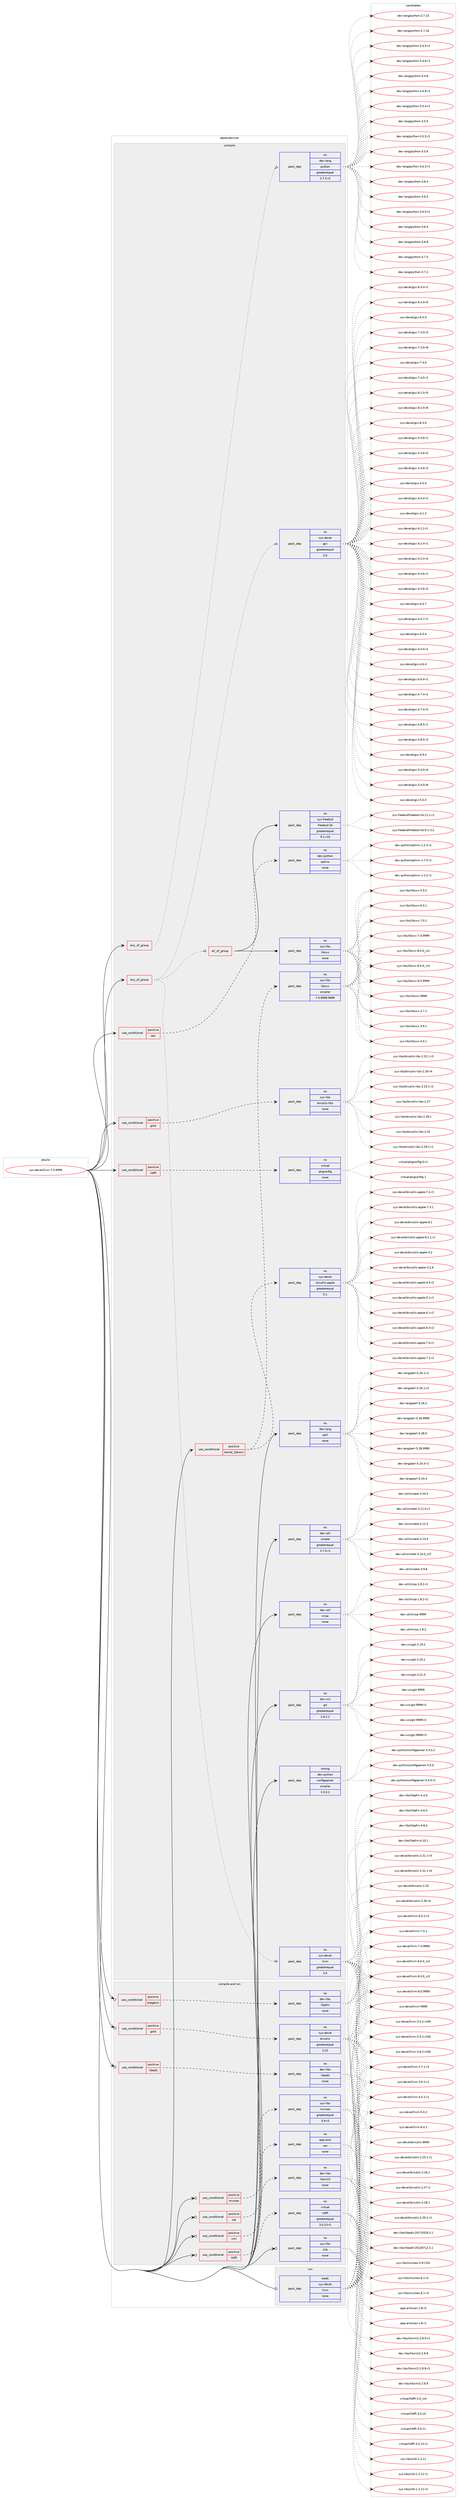 digraph prolog {

# *************
# Graph options
# *************

newrank=true;
concentrate=true;
compound=true;
graph [rankdir=LR,fontname=Helvetica,fontsize=10,ranksep=1.5];#, ranksep=2.5, nodesep=0.2];
edge  [arrowhead=vee];
node  [fontname=Helvetica,fontsize=10];

# **********
# The ebuild
# **********

subgraph cluster_leftcol {
color=gray;
rank=same;
label=<<i>ebuild</i>>;
id [label="sys-devel/llvm-7.0.9999", color=red, width=4, href="../sys-devel/llvm-7.0.9999.svg"];
}

# ****************
# The dependencies
# ****************

subgraph cluster_midcol {
color=gray;
label=<<i>dependencies</i>>;
subgraph cluster_compile {
fillcolor="#eeeeee";
style=filled;
label=<<i>compile</i>>;
subgraph any27462 {
dependency1729765 [label=<<TABLE BORDER="0" CELLBORDER="1" CELLSPACING="0" CELLPADDING="4"><TR><TD CELLPADDING="10">any_of_group</TD></TR></TABLE>>, shape=none, color=red];subgraph pack1241309 {
dependency1729766 [label=<<TABLE BORDER="0" CELLBORDER="1" CELLSPACING="0" CELLPADDING="4" WIDTH="220"><TR><TD ROWSPAN="6" CELLPADDING="30">pack_dep</TD></TR><TR><TD WIDTH="110">no</TD></TR><TR><TD>dev-lang</TD></TR><TR><TD>python</TD></TR><TR><TD>greaterequal</TD></TR><TR><TD>2.7.5-r2</TD></TR></TABLE>>, shape=none, color=blue];
}
dependency1729765:e -> dependency1729766:w [weight=20,style="dotted",arrowhead="oinv"];
}
id:e -> dependency1729765:w [weight=20,style="solid",arrowhead="vee"];
subgraph any27463 {
dependency1729767 [label=<<TABLE BORDER="0" CELLBORDER="1" CELLSPACING="0" CELLPADDING="4"><TR><TD CELLPADDING="10">any_of_group</TD></TR></TABLE>>, shape=none, color=red];subgraph pack1241310 {
dependency1729768 [label=<<TABLE BORDER="0" CELLBORDER="1" CELLSPACING="0" CELLPADDING="4" WIDTH="220"><TR><TD ROWSPAN="6" CELLPADDING="30">pack_dep</TD></TR><TR><TD WIDTH="110">no</TD></TR><TR><TD>sys-devel</TD></TR><TR><TD>gcc</TD></TR><TR><TD>greaterequal</TD></TR><TR><TD>3.0</TD></TR></TABLE>>, shape=none, color=blue];
}
dependency1729767:e -> dependency1729768:w [weight=20,style="dotted",arrowhead="oinv"];
subgraph pack1241311 {
dependency1729769 [label=<<TABLE BORDER="0" CELLBORDER="1" CELLSPACING="0" CELLPADDING="4" WIDTH="220"><TR><TD ROWSPAN="6" CELLPADDING="30">pack_dep</TD></TR><TR><TD WIDTH="110">no</TD></TR><TR><TD>sys-devel</TD></TR><TR><TD>llvm</TD></TR><TR><TD>greaterequal</TD></TR><TR><TD>3.5</TD></TR></TABLE>>, shape=none, color=blue];
}
dependency1729767:e -> dependency1729769:w [weight=20,style="dotted",arrowhead="oinv"];
subgraph all907 {
dependency1729770 [label=<<TABLE BORDER="0" CELLBORDER="1" CELLSPACING="0" CELLPADDING="4"><TR><TD CELLPADDING="10">all_of_group</TD></TR></TABLE>>, shape=none, color=red];subgraph pack1241312 {
dependency1729771 [label=<<TABLE BORDER="0" CELLBORDER="1" CELLSPACING="0" CELLPADDING="4" WIDTH="220"><TR><TD ROWSPAN="6" CELLPADDING="30">pack_dep</TD></TR><TR><TD WIDTH="110">no</TD></TR><TR><TD>sys-freebsd</TD></TR><TR><TD>freebsd-lib</TD></TR><TR><TD>greaterequal</TD></TR><TR><TD>9.1-r10</TD></TR></TABLE>>, shape=none, color=blue];
}
dependency1729770:e -> dependency1729771:w [weight=20,style="solid",arrowhead="inv"];
subgraph pack1241313 {
dependency1729772 [label=<<TABLE BORDER="0" CELLBORDER="1" CELLSPACING="0" CELLPADDING="4" WIDTH="220"><TR><TD ROWSPAN="6" CELLPADDING="30">pack_dep</TD></TR><TR><TD WIDTH="110">no</TD></TR><TR><TD>sys-libs</TD></TR><TR><TD>libcxx</TD></TR><TR><TD>none</TD></TR><TR><TD></TD></TR></TABLE>>, shape=none, color=blue];
}
dependency1729770:e -> dependency1729772:w [weight=20,style="solid",arrowhead="inv"];
}
dependency1729767:e -> dependency1729770:w [weight=20,style="dotted",arrowhead="oinv"];
}
id:e -> dependency1729767:w [weight=20,style="solid",arrowhead="vee"];
subgraph cond460090 {
dependency1729773 [label=<<TABLE BORDER="0" CELLBORDER="1" CELLSPACING="0" CELLPADDING="4"><TR><TD ROWSPAN="3" CELLPADDING="10">use_conditional</TD></TR><TR><TD>positive</TD></TR><TR><TD>doc</TD></TR></TABLE>>, shape=none, color=red];
subgraph pack1241314 {
dependency1729774 [label=<<TABLE BORDER="0" CELLBORDER="1" CELLSPACING="0" CELLPADDING="4" WIDTH="220"><TR><TD ROWSPAN="6" CELLPADDING="30">pack_dep</TD></TR><TR><TD WIDTH="110">no</TD></TR><TR><TD>dev-python</TD></TR><TR><TD>sphinx</TD></TR><TR><TD>none</TD></TR><TR><TD></TD></TR></TABLE>>, shape=none, color=blue];
}
dependency1729773:e -> dependency1729774:w [weight=20,style="dashed",arrowhead="vee"];
}
id:e -> dependency1729773:w [weight=20,style="solid",arrowhead="vee"];
subgraph cond460091 {
dependency1729775 [label=<<TABLE BORDER="0" CELLBORDER="1" CELLSPACING="0" CELLPADDING="4"><TR><TD ROWSPAN="3" CELLPADDING="10">use_conditional</TD></TR><TR><TD>positive</TD></TR><TR><TD>gold</TD></TR></TABLE>>, shape=none, color=red];
subgraph pack1241315 {
dependency1729776 [label=<<TABLE BORDER="0" CELLBORDER="1" CELLSPACING="0" CELLPADDING="4" WIDTH="220"><TR><TD ROWSPAN="6" CELLPADDING="30">pack_dep</TD></TR><TR><TD WIDTH="110">no</TD></TR><TR><TD>sys-libs</TD></TR><TR><TD>binutils-libs</TD></TR><TR><TD>none</TD></TR><TR><TD></TD></TR></TABLE>>, shape=none, color=blue];
}
dependency1729775:e -> dependency1729776:w [weight=20,style="dashed",arrowhead="vee"];
}
id:e -> dependency1729775:w [weight=20,style="solid",arrowhead="vee"];
subgraph cond460092 {
dependency1729777 [label=<<TABLE BORDER="0" CELLBORDER="1" CELLSPACING="0" CELLPADDING="4"><TR><TD ROWSPAN="3" CELLPADDING="10">use_conditional</TD></TR><TR><TD>positive</TD></TR><TR><TD>kernel_Darwin</TD></TR></TABLE>>, shape=none, color=red];
subgraph pack1241316 {
dependency1729778 [label=<<TABLE BORDER="0" CELLBORDER="1" CELLSPACING="0" CELLPADDING="4" WIDTH="220"><TR><TD ROWSPAN="6" CELLPADDING="30">pack_dep</TD></TR><TR><TD WIDTH="110">no</TD></TR><TR><TD>sys-libs</TD></TR><TR><TD>libcxx</TD></TR><TR><TD>smaller</TD></TR><TR><TD>7.0.9999.9999</TD></TR></TABLE>>, shape=none, color=blue];
}
dependency1729777:e -> dependency1729778:w [weight=20,style="dashed",arrowhead="vee"];
subgraph pack1241317 {
dependency1729779 [label=<<TABLE BORDER="0" CELLBORDER="1" CELLSPACING="0" CELLPADDING="4" WIDTH="220"><TR><TD ROWSPAN="6" CELLPADDING="30">pack_dep</TD></TR><TR><TD WIDTH="110">no</TD></TR><TR><TD>sys-devel</TD></TR><TR><TD>binutils-apple</TD></TR><TR><TD>greaterequal</TD></TR><TR><TD>5.1</TD></TR></TABLE>>, shape=none, color=blue];
}
dependency1729777:e -> dependency1729779:w [weight=20,style="dashed",arrowhead="vee"];
}
id:e -> dependency1729777:w [weight=20,style="solid",arrowhead="vee"];
subgraph cond460093 {
dependency1729780 [label=<<TABLE BORDER="0" CELLBORDER="1" CELLSPACING="0" CELLPADDING="4"><TR><TD ROWSPAN="3" CELLPADDING="10">use_conditional</TD></TR><TR><TD>positive</TD></TR><TR><TD>libffi</TD></TR></TABLE>>, shape=none, color=red];
subgraph pack1241318 {
dependency1729781 [label=<<TABLE BORDER="0" CELLBORDER="1" CELLSPACING="0" CELLPADDING="4" WIDTH="220"><TR><TD ROWSPAN="6" CELLPADDING="30">pack_dep</TD></TR><TR><TD WIDTH="110">no</TD></TR><TR><TD>virtual</TD></TR><TR><TD>pkgconfig</TD></TR><TR><TD>none</TD></TR><TR><TD></TD></TR></TABLE>>, shape=none, color=blue];
}
dependency1729780:e -> dependency1729781:w [weight=20,style="dashed",arrowhead="vee"];
}
id:e -> dependency1729780:w [weight=20,style="solid",arrowhead="vee"];
subgraph pack1241319 {
dependency1729782 [label=<<TABLE BORDER="0" CELLBORDER="1" CELLSPACING="0" CELLPADDING="4" WIDTH="220"><TR><TD ROWSPAN="6" CELLPADDING="30">pack_dep</TD></TR><TR><TD WIDTH="110">no</TD></TR><TR><TD>dev-lang</TD></TR><TR><TD>perl</TD></TR><TR><TD>none</TD></TR><TR><TD></TD></TR></TABLE>>, shape=none, color=blue];
}
id:e -> dependency1729782:w [weight=20,style="solid",arrowhead="vee"];
subgraph pack1241320 {
dependency1729783 [label=<<TABLE BORDER="0" CELLBORDER="1" CELLSPACING="0" CELLPADDING="4" WIDTH="220"><TR><TD ROWSPAN="6" CELLPADDING="30">pack_dep</TD></TR><TR><TD WIDTH="110">no</TD></TR><TR><TD>dev-util</TD></TR><TR><TD>cmake</TD></TR><TR><TD>greaterequal</TD></TR><TR><TD>3.7.0-r1</TD></TR></TABLE>>, shape=none, color=blue];
}
id:e -> dependency1729783:w [weight=20,style="solid",arrowhead="vee"];
subgraph pack1241321 {
dependency1729784 [label=<<TABLE BORDER="0" CELLBORDER="1" CELLSPACING="0" CELLPADDING="4" WIDTH="220"><TR><TD ROWSPAN="6" CELLPADDING="30">pack_dep</TD></TR><TR><TD WIDTH="110">no</TD></TR><TR><TD>dev-util</TD></TR><TR><TD>ninja</TD></TR><TR><TD>none</TD></TR><TR><TD></TD></TR></TABLE>>, shape=none, color=blue];
}
id:e -> dependency1729784:w [weight=20,style="solid",arrowhead="vee"];
subgraph pack1241322 {
dependency1729785 [label=<<TABLE BORDER="0" CELLBORDER="1" CELLSPACING="0" CELLPADDING="4" WIDTH="220"><TR><TD ROWSPAN="6" CELLPADDING="30">pack_dep</TD></TR><TR><TD WIDTH="110">no</TD></TR><TR><TD>dev-vcs</TD></TR><TR><TD>git</TD></TR><TR><TD>greaterequal</TD></TR><TR><TD>1.8.2.1</TD></TR></TABLE>>, shape=none, color=blue];
}
id:e -> dependency1729785:w [weight=20,style="solid",arrowhead="vee"];
subgraph pack1241323 {
dependency1729786 [label=<<TABLE BORDER="0" CELLBORDER="1" CELLSPACING="0" CELLPADDING="4" WIDTH="220"><TR><TD ROWSPAN="6" CELLPADDING="30">pack_dep</TD></TR><TR><TD WIDTH="110">strong</TD></TR><TR><TD>dev-python</TD></TR><TR><TD>configparser</TD></TR><TR><TD>smaller</TD></TR><TR><TD>3.3.0.2</TD></TR></TABLE>>, shape=none, color=blue];
}
id:e -> dependency1729786:w [weight=20,style="solid",arrowhead="vee"];
}
subgraph cluster_compileandrun {
fillcolor="#eeeeee";
style=filled;
label=<<i>compile and run</i>>;
subgraph cond460094 {
dependency1729787 [label=<<TABLE BORDER="0" CELLBORDER="1" CELLSPACING="0" CELLPADDING="4"><TR><TD ROWSPAN="3" CELLPADDING="10">use_conditional</TD></TR><TR><TD>positive</TD></TR><TR><TD>exegesis</TD></TR></TABLE>>, shape=none, color=red];
subgraph pack1241324 {
dependency1729788 [label=<<TABLE BORDER="0" CELLBORDER="1" CELLSPACING="0" CELLPADDING="4" WIDTH="220"><TR><TD ROWSPAN="6" CELLPADDING="30">pack_dep</TD></TR><TR><TD WIDTH="110">no</TD></TR><TR><TD>dev-libs</TD></TR><TR><TD>libpfm</TD></TR><TR><TD>none</TD></TR><TR><TD></TD></TR></TABLE>>, shape=none, color=blue];
}
dependency1729787:e -> dependency1729788:w [weight=20,style="dashed",arrowhead="vee"];
}
id:e -> dependency1729787:w [weight=20,style="solid",arrowhead="odotvee"];
subgraph cond460095 {
dependency1729789 [label=<<TABLE BORDER="0" CELLBORDER="1" CELLSPACING="0" CELLPADDING="4"><TR><TD ROWSPAN="3" CELLPADDING="10">use_conditional</TD></TR><TR><TD>positive</TD></TR><TR><TD>gold</TD></TR></TABLE>>, shape=none, color=red];
subgraph pack1241325 {
dependency1729790 [label=<<TABLE BORDER="0" CELLBORDER="1" CELLSPACING="0" CELLPADDING="4" WIDTH="220"><TR><TD ROWSPAN="6" CELLPADDING="30">pack_dep</TD></TR><TR><TD WIDTH="110">no</TD></TR><TR><TD>sys-devel</TD></TR><TR><TD>binutils</TD></TR><TR><TD>greaterequal</TD></TR><TR><TD>2.22</TD></TR></TABLE>>, shape=none, color=blue];
}
dependency1729789:e -> dependency1729790:w [weight=20,style="dashed",arrowhead="vee"];
}
id:e -> dependency1729789:w [weight=20,style="solid",arrowhead="odotvee"];
subgraph cond460096 {
dependency1729791 [label=<<TABLE BORDER="0" CELLBORDER="1" CELLSPACING="0" CELLPADDING="4"><TR><TD ROWSPAN="3" CELLPADDING="10">use_conditional</TD></TR><TR><TD>positive</TD></TR><TR><TD>libedit</TD></TR></TABLE>>, shape=none, color=red];
subgraph pack1241326 {
dependency1729792 [label=<<TABLE BORDER="0" CELLBORDER="1" CELLSPACING="0" CELLPADDING="4" WIDTH="220"><TR><TD ROWSPAN="6" CELLPADDING="30">pack_dep</TD></TR><TR><TD WIDTH="110">no</TD></TR><TR><TD>dev-libs</TD></TR><TR><TD>libedit</TD></TR><TR><TD>none</TD></TR><TR><TD></TD></TR></TABLE>>, shape=none, color=blue];
}
dependency1729791:e -> dependency1729792:w [weight=20,style="dashed",arrowhead="vee"];
}
id:e -> dependency1729791:w [weight=20,style="solid",arrowhead="odotvee"];
subgraph cond460097 {
dependency1729793 [label=<<TABLE BORDER="0" CELLBORDER="1" CELLSPACING="0" CELLPADDING="4"><TR><TD ROWSPAN="3" CELLPADDING="10">use_conditional</TD></TR><TR><TD>positive</TD></TR><TR><TD>libffi</TD></TR></TABLE>>, shape=none, color=red];
subgraph pack1241327 {
dependency1729794 [label=<<TABLE BORDER="0" CELLBORDER="1" CELLSPACING="0" CELLPADDING="4" WIDTH="220"><TR><TD ROWSPAN="6" CELLPADDING="30">pack_dep</TD></TR><TR><TD WIDTH="110">no</TD></TR><TR><TD>virtual</TD></TR><TR><TD>libffi</TD></TR><TR><TD>greaterequal</TD></TR><TR><TD>3.0.13-r1</TD></TR></TABLE>>, shape=none, color=blue];
}
dependency1729793:e -> dependency1729794:w [weight=20,style="dashed",arrowhead="vee"];
}
id:e -> dependency1729793:w [weight=20,style="solid",arrowhead="odotvee"];
subgraph cond460098 {
dependency1729795 [label=<<TABLE BORDER="0" CELLBORDER="1" CELLSPACING="0" CELLPADDING="4"><TR><TD ROWSPAN="3" CELLPADDING="10">use_conditional</TD></TR><TR><TD>positive</TD></TR><TR><TD>ncurses</TD></TR></TABLE>>, shape=none, color=red];
subgraph pack1241328 {
dependency1729796 [label=<<TABLE BORDER="0" CELLBORDER="1" CELLSPACING="0" CELLPADDING="4" WIDTH="220"><TR><TD ROWSPAN="6" CELLPADDING="30">pack_dep</TD></TR><TR><TD WIDTH="110">no</TD></TR><TR><TD>sys-libs</TD></TR><TR><TD>ncurses</TD></TR><TR><TD>greaterequal</TD></TR><TR><TD>5.9-r3</TD></TR></TABLE>>, shape=none, color=blue];
}
dependency1729795:e -> dependency1729796:w [weight=20,style="dashed",arrowhead="vee"];
}
id:e -> dependency1729795:w [weight=20,style="solid",arrowhead="odotvee"];
subgraph cond460099 {
dependency1729797 [label=<<TABLE BORDER="0" CELLBORDER="1" CELLSPACING="0" CELLPADDING="4"><TR><TD ROWSPAN="3" CELLPADDING="10">use_conditional</TD></TR><TR><TD>positive</TD></TR><TR><TD>xar</TD></TR></TABLE>>, shape=none, color=red];
subgraph pack1241329 {
dependency1729798 [label=<<TABLE BORDER="0" CELLBORDER="1" CELLSPACING="0" CELLPADDING="4" WIDTH="220"><TR><TD ROWSPAN="6" CELLPADDING="30">pack_dep</TD></TR><TR><TD WIDTH="110">no</TD></TR><TR><TD>app-arch</TD></TR><TR><TD>xar</TD></TR><TR><TD>none</TD></TR><TR><TD></TD></TR></TABLE>>, shape=none, color=blue];
}
dependency1729797:e -> dependency1729798:w [weight=20,style="dashed",arrowhead="vee"];
}
id:e -> dependency1729797:w [weight=20,style="solid",arrowhead="odotvee"];
subgraph cond460100 {
dependency1729799 [label=<<TABLE BORDER="0" CELLBORDER="1" CELLSPACING="0" CELLPADDING="4"><TR><TD ROWSPAN="3" CELLPADDING="10">use_conditional</TD></TR><TR><TD>positive</TD></TR><TR><TD>xml</TD></TR></TABLE>>, shape=none, color=red];
subgraph pack1241330 {
dependency1729800 [label=<<TABLE BORDER="0" CELLBORDER="1" CELLSPACING="0" CELLPADDING="4" WIDTH="220"><TR><TD ROWSPAN="6" CELLPADDING="30">pack_dep</TD></TR><TR><TD WIDTH="110">no</TD></TR><TR><TD>dev-libs</TD></TR><TR><TD>libxml2</TD></TR><TR><TD>none</TD></TR><TR><TD></TD></TR></TABLE>>, shape=none, color=blue];
}
dependency1729799:e -> dependency1729800:w [weight=20,style="dashed",arrowhead="vee"];
}
id:e -> dependency1729799:w [weight=20,style="solid",arrowhead="odotvee"];
subgraph pack1241331 {
dependency1729801 [label=<<TABLE BORDER="0" CELLBORDER="1" CELLSPACING="0" CELLPADDING="4" WIDTH="220"><TR><TD ROWSPAN="6" CELLPADDING="30">pack_dep</TD></TR><TR><TD WIDTH="110">no</TD></TR><TR><TD>sys-libs</TD></TR><TR><TD>zlib</TD></TR><TR><TD>none</TD></TR><TR><TD></TD></TR></TABLE>>, shape=none, color=blue];
}
id:e -> dependency1729801:w [weight=20,style="solid",arrowhead="odotvee"];
}
subgraph cluster_run {
fillcolor="#eeeeee";
style=filled;
label=<<i>run</i>>;
subgraph pack1241332 {
dependency1729802 [label=<<TABLE BORDER="0" CELLBORDER="1" CELLSPACING="0" CELLPADDING="4" WIDTH="220"><TR><TD ROWSPAN="6" CELLPADDING="30">pack_dep</TD></TR><TR><TD WIDTH="110">weak</TD></TR><TR><TD>sys-devel</TD></TR><TR><TD>llvm</TD></TR><TR><TD>none</TD></TR><TR><TD></TD></TR></TABLE>>, shape=none, color=blue];
}
id:e -> dependency1729802:w [weight=20,style="solid",arrowhead="odot"];
}
}

# **************
# The candidates
# **************

subgraph cluster_choices {
rank=same;
color=gray;
label=<<i>candidates</i>>;

subgraph choice1241309 {
color=black;
nodesep=1;
choice10010111845108971101034711212111610411111045504655464953 [label="dev-lang/python-2.7.15", color=red, width=4,href="../dev-lang/python-2.7.15.svg"];
choice10010111845108971101034711212111610411111045504655464954 [label="dev-lang/python-2.7.16", color=red, width=4,href="../dev-lang/python-2.7.16.svg"];
choice1001011184510897110103471121211161041111104551465246534511449 [label="dev-lang/python-3.4.5-r1", color=red, width=4,href="../dev-lang/python-3.4.5-r1.svg"];
choice1001011184510897110103471121211161041111104551465246544511449 [label="dev-lang/python-3.4.6-r1", color=red, width=4,href="../dev-lang/python-3.4.6-r1.svg"];
choice100101118451089711010347112121116104111110455146524656 [label="dev-lang/python-3.4.8", color=red, width=4,href="../dev-lang/python-3.4.8.svg"];
choice1001011184510897110103471121211161041111104551465246564511449 [label="dev-lang/python-3.4.8-r1", color=red, width=4,href="../dev-lang/python-3.4.8-r1.svg"];
choice1001011184510897110103471121211161041111104551465346524511449 [label="dev-lang/python-3.5.4-r1", color=red, width=4,href="../dev-lang/python-3.5.4-r1.svg"];
choice100101118451089711010347112121116104111110455146534653 [label="dev-lang/python-3.5.5", color=red, width=4,href="../dev-lang/python-3.5.5.svg"];
choice1001011184510897110103471121211161041111104551465346534511449 [label="dev-lang/python-3.5.5-r1", color=red, width=4,href="../dev-lang/python-3.5.5-r1.svg"];
choice100101118451089711010347112121116104111110455146534654 [label="dev-lang/python-3.5.6", color=red, width=4,href="../dev-lang/python-3.5.6.svg"];
choice1001011184510897110103471121211161041111104551465446514511449 [label="dev-lang/python-3.6.3-r1", color=red, width=4,href="../dev-lang/python-3.6.3-r1.svg"];
choice100101118451089711010347112121116104111110455146544652 [label="dev-lang/python-3.6.4", color=red, width=4,href="../dev-lang/python-3.6.4.svg"];
choice100101118451089711010347112121116104111110455146544653 [label="dev-lang/python-3.6.5", color=red, width=4,href="../dev-lang/python-3.6.5.svg"];
choice1001011184510897110103471121211161041111104551465446534511449 [label="dev-lang/python-3.6.5-r1", color=red, width=4,href="../dev-lang/python-3.6.5-r1.svg"];
choice100101118451089711010347112121116104111110455146544654 [label="dev-lang/python-3.6.6", color=red, width=4,href="../dev-lang/python-3.6.6.svg"];
choice100101118451089711010347112121116104111110455146544656 [label="dev-lang/python-3.6.8", color=red, width=4,href="../dev-lang/python-3.6.8.svg"];
choice100101118451089711010347112121116104111110455146554648 [label="dev-lang/python-3.7.0", color=red, width=4,href="../dev-lang/python-3.7.0.svg"];
choice100101118451089711010347112121116104111110455146554650 [label="dev-lang/python-3.7.2", color=red, width=4,href="../dev-lang/python-3.7.2.svg"];
dependency1729766:e -> choice10010111845108971101034711212111610411111045504655464953:w [style=dotted,weight="100"];
dependency1729766:e -> choice10010111845108971101034711212111610411111045504655464954:w [style=dotted,weight="100"];
dependency1729766:e -> choice1001011184510897110103471121211161041111104551465246534511449:w [style=dotted,weight="100"];
dependency1729766:e -> choice1001011184510897110103471121211161041111104551465246544511449:w [style=dotted,weight="100"];
dependency1729766:e -> choice100101118451089711010347112121116104111110455146524656:w [style=dotted,weight="100"];
dependency1729766:e -> choice1001011184510897110103471121211161041111104551465246564511449:w [style=dotted,weight="100"];
dependency1729766:e -> choice1001011184510897110103471121211161041111104551465346524511449:w [style=dotted,weight="100"];
dependency1729766:e -> choice100101118451089711010347112121116104111110455146534653:w [style=dotted,weight="100"];
dependency1729766:e -> choice1001011184510897110103471121211161041111104551465346534511449:w [style=dotted,weight="100"];
dependency1729766:e -> choice100101118451089711010347112121116104111110455146534654:w [style=dotted,weight="100"];
dependency1729766:e -> choice1001011184510897110103471121211161041111104551465446514511449:w [style=dotted,weight="100"];
dependency1729766:e -> choice100101118451089711010347112121116104111110455146544652:w [style=dotted,weight="100"];
dependency1729766:e -> choice100101118451089711010347112121116104111110455146544653:w [style=dotted,weight="100"];
dependency1729766:e -> choice1001011184510897110103471121211161041111104551465446534511449:w [style=dotted,weight="100"];
dependency1729766:e -> choice100101118451089711010347112121116104111110455146544654:w [style=dotted,weight="100"];
dependency1729766:e -> choice100101118451089711010347112121116104111110455146544656:w [style=dotted,weight="100"];
dependency1729766:e -> choice100101118451089711010347112121116104111110455146554648:w [style=dotted,weight="100"];
dependency1729766:e -> choice100101118451089711010347112121116104111110455146554650:w [style=dotted,weight="100"];
}
subgraph choice1241310 {
color=black;
nodesep=1;
choice115121115451001011181011084710399994551465146544511449 [label="sys-devel/gcc-3.3.6-r1", color=red, width=4,href="../sys-devel/gcc-3.3.6-r1.svg"];
choice115121115451001011181011084710399994551465146544511450 [label="sys-devel/gcc-3.3.6-r2", color=red, width=4,href="../sys-devel/gcc-3.3.6-r2.svg"];
choice115121115451001011181011084710399994551465246544511450 [label="sys-devel/gcc-3.4.6-r2", color=red, width=4,href="../sys-devel/gcc-3.4.6-r2.svg"];
choice11512111545100101118101108471039999455246484652 [label="sys-devel/gcc-4.0.4", color=red, width=4,href="../sys-devel/gcc-4.0.4.svg"];
choice115121115451001011181011084710399994552464846524511449 [label="sys-devel/gcc-4.0.4-r1", color=red, width=4,href="../sys-devel/gcc-4.0.4-r1.svg"];
choice11512111545100101118101108471039999455246494650 [label="sys-devel/gcc-4.1.2", color=red, width=4,href="../sys-devel/gcc-4.1.2.svg"];
choice115121115451001011181011084710399994552464946504511449 [label="sys-devel/gcc-4.1.2-r1", color=red, width=4,href="../sys-devel/gcc-4.1.2-r1.svg"];
choice115121115451001011181011084710399994552465046524511449 [label="sys-devel/gcc-4.2.4-r1", color=red, width=4,href="../sys-devel/gcc-4.2.4-r1.svg"];
choice115121115451001011181011084710399994552465046524511450 [label="sys-devel/gcc-4.2.4-r2", color=red, width=4,href="../sys-devel/gcc-4.2.4-r2.svg"];
choice115121115451001011181011084710399994552465146544511449 [label="sys-devel/gcc-4.3.6-r1", color=red, width=4,href="../sys-devel/gcc-4.3.6-r1.svg"];
choice115121115451001011181011084710399994552465146544511450 [label="sys-devel/gcc-4.3.6-r2", color=red, width=4,href="../sys-devel/gcc-4.3.6-r2.svg"];
choice11512111545100101118101108471039999455246524655 [label="sys-devel/gcc-4.4.7", color=red, width=4,href="../sys-devel/gcc-4.4.7.svg"];
choice115121115451001011181011084710399994552465246554511449 [label="sys-devel/gcc-4.4.7-r1", color=red, width=4,href="../sys-devel/gcc-4.4.7-r1.svg"];
choice11512111545100101118101108471039999455246534652 [label="sys-devel/gcc-4.5.4", color=red, width=4,href="../sys-devel/gcc-4.5.4.svg"];
choice115121115451001011181011084710399994552465346524511449 [label="sys-devel/gcc-4.5.4-r1", color=red, width=4,href="../sys-devel/gcc-4.5.4-r1.svg"];
choice11512111545100101118101108471039999455246544652 [label="sys-devel/gcc-4.6.4", color=red, width=4,href="../sys-devel/gcc-4.6.4.svg"];
choice115121115451001011181011084710399994552465446524511449 [label="sys-devel/gcc-4.6.4-r1", color=red, width=4,href="../sys-devel/gcc-4.6.4-r1.svg"];
choice115121115451001011181011084710399994552465546524511449 [label="sys-devel/gcc-4.7.4-r1", color=red, width=4,href="../sys-devel/gcc-4.7.4-r1.svg"];
choice115121115451001011181011084710399994552465546524511450 [label="sys-devel/gcc-4.7.4-r2", color=red, width=4,href="../sys-devel/gcc-4.7.4-r2.svg"];
choice115121115451001011181011084710399994552465646534511449 [label="sys-devel/gcc-4.8.5-r1", color=red, width=4,href="../sys-devel/gcc-4.8.5-r1.svg"];
choice115121115451001011181011084710399994552465646534511450 [label="sys-devel/gcc-4.8.5-r2", color=red, width=4,href="../sys-devel/gcc-4.8.5-r2.svg"];
choice11512111545100101118101108471039999455246574652 [label="sys-devel/gcc-4.9.4", color=red, width=4,href="../sys-devel/gcc-4.9.4.svg"];
choice115121115451001011181011084710399994553465246484511452 [label="sys-devel/gcc-5.4.0-r4", color=red, width=4,href="../sys-devel/gcc-5.4.0-r4.svg"];
choice115121115451001011181011084710399994553465246484511454 [label="sys-devel/gcc-5.4.0-r6", color=red, width=4,href="../sys-devel/gcc-5.4.0-r6.svg"];
choice11512111545100101118101108471039999455346534648 [label="sys-devel/gcc-5.5.0", color=red, width=4,href="../sys-devel/gcc-5.5.0.svg"];
choice115121115451001011181011084710399994554465246484511449 [label="sys-devel/gcc-6.4.0-r1", color=red, width=4,href="../sys-devel/gcc-6.4.0-r1.svg"];
choice115121115451001011181011084710399994554465246484511453 [label="sys-devel/gcc-6.4.0-r5", color=red, width=4,href="../sys-devel/gcc-6.4.0-r5.svg"];
choice11512111545100101118101108471039999455446534648 [label="sys-devel/gcc-6.5.0", color=red, width=4,href="../sys-devel/gcc-6.5.0.svg"];
choice115121115451001011181011084710399994555465146484511451 [label="sys-devel/gcc-7.3.0-r3", color=red, width=4,href="../sys-devel/gcc-7.3.0-r3.svg"];
choice115121115451001011181011084710399994555465146484511454 [label="sys-devel/gcc-7.3.0-r6", color=red, width=4,href="../sys-devel/gcc-7.3.0-r6.svg"];
choice11512111545100101118101108471039999455546524648 [label="sys-devel/gcc-7.4.0", color=red, width=4,href="../sys-devel/gcc-7.4.0.svg"];
choice115121115451001011181011084710399994555465246484511449 [label="sys-devel/gcc-7.4.0-r1", color=red, width=4,href="../sys-devel/gcc-7.4.0-r1.svg"];
choice115121115451001011181011084710399994556465046484511453 [label="sys-devel/gcc-8.2.0-r5", color=red, width=4,href="../sys-devel/gcc-8.2.0-r5.svg"];
choice115121115451001011181011084710399994556465046484511454 [label="sys-devel/gcc-8.2.0-r6", color=red, width=4,href="../sys-devel/gcc-8.2.0-r6.svg"];
choice11512111545100101118101108471039999455646514648 [label="sys-devel/gcc-8.3.0", color=red, width=4,href="../sys-devel/gcc-8.3.0.svg"];
dependency1729768:e -> choice115121115451001011181011084710399994551465146544511449:w [style=dotted,weight="100"];
dependency1729768:e -> choice115121115451001011181011084710399994551465146544511450:w [style=dotted,weight="100"];
dependency1729768:e -> choice115121115451001011181011084710399994551465246544511450:w [style=dotted,weight="100"];
dependency1729768:e -> choice11512111545100101118101108471039999455246484652:w [style=dotted,weight="100"];
dependency1729768:e -> choice115121115451001011181011084710399994552464846524511449:w [style=dotted,weight="100"];
dependency1729768:e -> choice11512111545100101118101108471039999455246494650:w [style=dotted,weight="100"];
dependency1729768:e -> choice115121115451001011181011084710399994552464946504511449:w [style=dotted,weight="100"];
dependency1729768:e -> choice115121115451001011181011084710399994552465046524511449:w [style=dotted,weight="100"];
dependency1729768:e -> choice115121115451001011181011084710399994552465046524511450:w [style=dotted,weight="100"];
dependency1729768:e -> choice115121115451001011181011084710399994552465146544511449:w [style=dotted,weight="100"];
dependency1729768:e -> choice115121115451001011181011084710399994552465146544511450:w [style=dotted,weight="100"];
dependency1729768:e -> choice11512111545100101118101108471039999455246524655:w [style=dotted,weight="100"];
dependency1729768:e -> choice115121115451001011181011084710399994552465246554511449:w [style=dotted,weight="100"];
dependency1729768:e -> choice11512111545100101118101108471039999455246534652:w [style=dotted,weight="100"];
dependency1729768:e -> choice115121115451001011181011084710399994552465346524511449:w [style=dotted,weight="100"];
dependency1729768:e -> choice11512111545100101118101108471039999455246544652:w [style=dotted,weight="100"];
dependency1729768:e -> choice115121115451001011181011084710399994552465446524511449:w [style=dotted,weight="100"];
dependency1729768:e -> choice115121115451001011181011084710399994552465546524511449:w [style=dotted,weight="100"];
dependency1729768:e -> choice115121115451001011181011084710399994552465546524511450:w [style=dotted,weight="100"];
dependency1729768:e -> choice115121115451001011181011084710399994552465646534511449:w [style=dotted,weight="100"];
dependency1729768:e -> choice115121115451001011181011084710399994552465646534511450:w [style=dotted,weight="100"];
dependency1729768:e -> choice11512111545100101118101108471039999455246574652:w [style=dotted,weight="100"];
dependency1729768:e -> choice115121115451001011181011084710399994553465246484511452:w [style=dotted,weight="100"];
dependency1729768:e -> choice115121115451001011181011084710399994553465246484511454:w [style=dotted,weight="100"];
dependency1729768:e -> choice11512111545100101118101108471039999455346534648:w [style=dotted,weight="100"];
dependency1729768:e -> choice115121115451001011181011084710399994554465246484511449:w [style=dotted,weight="100"];
dependency1729768:e -> choice115121115451001011181011084710399994554465246484511453:w [style=dotted,weight="100"];
dependency1729768:e -> choice11512111545100101118101108471039999455446534648:w [style=dotted,weight="100"];
dependency1729768:e -> choice115121115451001011181011084710399994555465146484511451:w [style=dotted,weight="100"];
dependency1729768:e -> choice115121115451001011181011084710399994555465146484511454:w [style=dotted,weight="100"];
dependency1729768:e -> choice11512111545100101118101108471039999455546524648:w [style=dotted,weight="100"];
dependency1729768:e -> choice115121115451001011181011084710399994555465246484511449:w [style=dotted,weight="100"];
dependency1729768:e -> choice115121115451001011181011084710399994556465046484511453:w [style=dotted,weight="100"];
dependency1729768:e -> choice115121115451001011181011084710399994556465046484511454:w [style=dotted,weight="100"];
dependency1729768:e -> choice11512111545100101118101108471039999455646514648:w [style=dotted,weight="100"];
}
subgraph choice1241311 {
color=black;
nodesep=1;
choice115121115451001011181011084710810811810945514652465045114494848 [label="sys-devel/llvm-3.4.2-r100", color=red, width=4,href="../sys-devel/llvm-3.4.2-r100.svg"];
choice115121115451001011181011084710810811810945514653465045114494848 [label="sys-devel/llvm-3.5.2-r100", color=red, width=4,href="../sys-devel/llvm-3.5.2-r100.svg"];
choice115121115451001011181011084710810811810945514654465045114494848 [label="sys-devel/llvm-3.6.2-r100", color=red, width=4,href="../sys-devel/llvm-3.6.2-r100.svg"];
choice11512111545100101118101108471081081181094551465546494511451 [label="sys-devel/llvm-3.7.1-r3", color=red, width=4,href="../sys-devel/llvm-3.7.1-r3.svg"];
choice11512111545100101118101108471081081181094551465746494511449 [label="sys-devel/llvm-3.9.1-r1", color=red, width=4,href="../sys-devel/llvm-3.9.1-r1.svg"];
choice11512111545100101118101108471081081181094552464846494511449 [label="sys-devel/llvm-4.0.1-r1", color=red, width=4,href="../sys-devel/llvm-4.0.1-r1.svg"];
choice1151211154510010111810110847108108118109455346484650 [label="sys-devel/llvm-5.0.2", color=red, width=4,href="../sys-devel/llvm-5.0.2.svg"];
choice1151211154510010111810110847108108118109455446484649 [label="sys-devel/llvm-6.0.1", color=red, width=4,href="../sys-devel/llvm-6.0.1.svg"];
choice11512111545100101118101108471081081181094554464846494511450 [label="sys-devel/llvm-6.0.1-r2", color=red, width=4,href="../sys-devel/llvm-6.0.1-r2.svg"];
choice1151211154510010111810110847108108118109455546484649 [label="sys-devel/llvm-7.0.1", color=red, width=4,href="../sys-devel/llvm-7.0.1.svg"];
choice1151211154510010111810110847108108118109455546484657575757 [label="sys-devel/llvm-7.0.9999", color=red, width=4,href="../sys-devel/llvm-7.0.9999.svg"];
choice1151211154510010111810110847108108118109455646484648951149950 [label="sys-devel/llvm-8.0.0_rc2", color=red, width=4,href="../sys-devel/llvm-8.0.0_rc2.svg"];
choice1151211154510010111810110847108108118109455646484648951149951 [label="sys-devel/llvm-8.0.0_rc3", color=red, width=4,href="../sys-devel/llvm-8.0.0_rc3.svg"];
choice1151211154510010111810110847108108118109455646484657575757 [label="sys-devel/llvm-8.0.9999", color=red, width=4,href="../sys-devel/llvm-8.0.9999.svg"];
choice11512111545100101118101108471081081181094557575757 [label="sys-devel/llvm-9999", color=red, width=4,href="../sys-devel/llvm-9999.svg"];
dependency1729769:e -> choice115121115451001011181011084710810811810945514652465045114494848:w [style=dotted,weight="100"];
dependency1729769:e -> choice115121115451001011181011084710810811810945514653465045114494848:w [style=dotted,weight="100"];
dependency1729769:e -> choice115121115451001011181011084710810811810945514654465045114494848:w [style=dotted,weight="100"];
dependency1729769:e -> choice11512111545100101118101108471081081181094551465546494511451:w [style=dotted,weight="100"];
dependency1729769:e -> choice11512111545100101118101108471081081181094551465746494511449:w [style=dotted,weight="100"];
dependency1729769:e -> choice11512111545100101118101108471081081181094552464846494511449:w [style=dotted,weight="100"];
dependency1729769:e -> choice1151211154510010111810110847108108118109455346484650:w [style=dotted,weight="100"];
dependency1729769:e -> choice1151211154510010111810110847108108118109455446484649:w [style=dotted,weight="100"];
dependency1729769:e -> choice11512111545100101118101108471081081181094554464846494511450:w [style=dotted,weight="100"];
dependency1729769:e -> choice1151211154510010111810110847108108118109455546484649:w [style=dotted,weight="100"];
dependency1729769:e -> choice1151211154510010111810110847108108118109455546484657575757:w [style=dotted,weight="100"];
dependency1729769:e -> choice1151211154510010111810110847108108118109455646484648951149950:w [style=dotted,weight="100"];
dependency1729769:e -> choice1151211154510010111810110847108108118109455646484648951149951:w [style=dotted,weight="100"];
dependency1729769:e -> choice1151211154510010111810110847108108118109455646484657575757:w [style=dotted,weight="100"];
dependency1729769:e -> choice11512111545100101118101108471081081181094557575757:w [style=dotted,weight="100"];
}
subgraph choice1241312 {
color=black;
nodesep=1;
choice11512111545102114101101981151004710211410110198115100451081059845494946494511449 [label="sys-freebsd/freebsd-lib-11.1-r1", color=red, width=4,href="../sys-freebsd/freebsd-lib-11.1-r1.svg"];
choice11512111545102114101101981151004710211410110198115100451081059845574649451144949 [label="sys-freebsd/freebsd-lib-9.1-r11", color=red, width=4,href="../sys-freebsd/freebsd-lib-9.1-r11.svg"];
dependency1729771:e -> choice11512111545102114101101981151004710211410110198115100451081059845494946494511449:w [style=dotted,weight="100"];
dependency1729771:e -> choice11512111545102114101101981151004710211410110198115100451081059845574649451144949:w [style=dotted,weight="100"];
}
subgraph choice1241313 {
color=black;
nodesep=1;
choice1151211154510810598115471081059899120120455146554649 [label="sys-libs/libcxx-3.7.1", color=red, width=4,href="../sys-libs/libcxx-3.7.1.svg"];
choice1151211154510810598115471081059899120120455146574649 [label="sys-libs/libcxx-3.9.1", color=red, width=4,href="../sys-libs/libcxx-3.9.1.svg"];
choice1151211154510810598115471081059899120120455246484649 [label="sys-libs/libcxx-4.0.1", color=red, width=4,href="../sys-libs/libcxx-4.0.1.svg"];
choice1151211154510810598115471081059899120120455346484650 [label="sys-libs/libcxx-5.0.2", color=red, width=4,href="../sys-libs/libcxx-5.0.2.svg"];
choice1151211154510810598115471081059899120120455446484649 [label="sys-libs/libcxx-6.0.1", color=red, width=4,href="../sys-libs/libcxx-6.0.1.svg"];
choice1151211154510810598115471081059899120120455546484649 [label="sys-libs/libcxx-7.0.1", color=red, width=4,href="../sys-libs/libcxx-7.0.1.svg"];
choice1151211154510810598115471081059899120120455546484657575757 [label="sys-libs/libcxx-7.0.9999", color=red, width=4,href="../sys-libs/libcxx-7.0.9999.svg"];
choice1151211154510810598115471081059899120120455646484648951149950 [label="sys-libs/libcxx-8.0.0_rc2", color=red, width=4,href="../sys-libs/libcxx-8.0.0_rc2.svg"];
choice1151211154510810598115471081059899120120455646484648951149951 [label="sys-libs/libcxx-8.0.0_rc3", color=red, width=4,href="../sys-libs/libcxx-8.0.0_rc3.svg"];
choice1151211154510810598115471081059899120120455646484657575757 [label="sys-libs/libcxx-8.0.9999", color=red, width=4,href="../sys-libs/libcxx-8.0.9999.svg"];
choice11512111545108105981154710810598991201204557575757 [label="sys-libs/libcxx-9999", color=red, width=4,href="../sys-libs/libcxx-9999.svg"];
dependency1729772:e -> choice1151211154510810598115471081059899120120455146554649:w [style=dotted,weight="100"];
dependency1729772:e -> choice1151211154510810598115471081059899120120455146574649:w [style=dotted,weight="100"];
dependency1729772:e -> choice1151211154510810598115471081059899120120455246484649:w [style=dotted,weight="100"];
dependency1729772:e -> choice1151211154510810598115471081059899120120455346484650:w [style=dotted,weight="100"];
dependency1729772:e -> choice1151211154510810598115471081059899120120455446484649:w [style=dotted,weight="100"];
dependency1729772:e -> choice1151211154510810598115471081059899120120455546484649:w [style=dotted,weight="100"];
dependency1729772:e -> choice1151211154510810598115471081059899120120455546484657575757:w [style=dotted,weight="100"];
dependency1729772:e -> choice1151211154510810598115471081059899120120455646484648951149950:w [style=dotted,weight="100"];
dependency1729772:e -> choice1151211154510810598115471081059899120120455646484648951149951:w [style=dotted,weight="100"];
dependency1729772:e -> choice1151211154510810598115471081059899120120455646484657575757:w [style=dotted,weight="100"];
dependency1729772:e -> choice11512111545108105981154710810598991201204557575757:w [style=dotted,weight="100"];
}
subgraph choice1241314 {
color=black;
nodesep=1;
choice10010111845112121116104111110471151121041051101204549465046504511449 [label="dev-python/sphinx-1.2.2-r1", color=red, width=4,href="../dev-python/sphinx-1.2.2-r1.svg"];
choice10010111845112121116104111110471151121041051101204549465046514511449 [label="dev-python/sphinx-1.2.3-r1", color=red, width=4,href="../dev-python/sphinx-1.2.3-r1.svg"];
choice10010111845112121116104111110471151121041051101204549465546534511449 [label="dev-python/sphinx-1.7.5-r1", color=red, width=4,href="../dev-python/sphinx-1.7.5-r1.svg"];
dependency1729774:e -> choice10010111845112121116104111110471151121041051101204549465046504511449:w [style=dotted,weight="100"];
dependency1729774:e -> choice10010111845112121116104111110471151121041051101204549465046514511449:w [style=dotted,weight="100"];
dependency1729774:e -> choice10010111845112121116104111110471151121041051101204549465546534511449:w [style=dotted,weight="100"];
}
subgraph choice1241315 {
color=black;
nodesep=1;
choice115121115451081059811547981051101171161051081154510810598115455046505346494511450 [label="sys-libs/binutils-libs-2.25.1-r2", color=red, width=4,href="../sys-libs/binutils-libs-2.25.1-r2.svg"];
choice1151211154510810598115479810511011711610510811545108105981154550465055 [label="sys-libs/binutils-libs-2.27", color=red, width=4,href="../sys-libs/binutils-libs-2.27.svg"];
choice11512111545108105981154798105110117116105108115451081059811545504650564649 [label="sys-libs/binutils-libs-2.28.1", color=red, width=4,href="../sys-libs/binutils-libs-2.28.1.svg"];
choice115121115451081059811547981051101171161051081154510810598115455046505746494511449 [label="sys-libs/binutils-libs-2.29.1-r1", color=red, width=4,href="../sys-libs/binutils-libs-2.29.1-r1.svg"];
choice11512111545108105981154798105110117116105108115451081059811545504651484511452 [label="sys-libs/binutils-libs-2.30-r4", color=red, width=4,href="../sys-libs/binutils-libs-2.30-r4.svg"];
choice115121115451081059811547981051101171161051081154510810598115455046514946494511451 [label="sys-libs/binutils-libs-2.31.1-r3", color=red, width=4,href="../sys-libs/binutils-libs-2.31.1-r3.svg"];
choice1151211154510810598115479810511011711610510811545108105981154550465150 [label="sys-libs/binutils-libs-2.32", color=red, width=4,href="../sys-libs/binutils-libs-2.32.svg"];
dependency1729776:e -> choice115121115451081059811547981051101171161051081154510810598115455046505346494511450:w [style=dotted,weight="100"];
dependency1729776:e -> choice1151211154510810598115479810511011711610510811545108105981154550465055:w [style=dotted,weight="100"];
dependency1729776:e -> choice11512111545108105981154798105110117116105108115451081059811545504650564649:w [style=dotted,weight="100"];
dependency1729776:e -> choice115121115451081059811547981051101171161051081154510810598115455046505746494511449:w [style=dotted,weight="100"];
dependency1729776:e -> choice11512111545108105981154798105110117116105108115451081059811545504651484511452:w [style=dotted,weight="100"];
dependency1729776:e -> choice115121115451081059811547981051101171161051081154510810598115455046514946494511451:w [style=dotted,weight="100"];
dependency1729776:e -> choice1151211154510810598115479810511011711610510811545108105981154550465150:w [style=dotted,weight="100"];
}
subgraph choice1241316 {
color=black;
nodesep=1;
choice1151211154510810598115471081059899120120455146554649 [label="sys-libs/libcxx-3.7.1", color=red, width=4,href="../sys-libs/libcxx-3.7.1.svg"];
choice1151211154510810598115471081059899120120455146574649 [label="sys-libs/libcxx-3.9.1", color=red, width=4,href="../sys-libs/libcxx-3.9.1.svg"];
choice1151211154510810598115471081059899120120455246484649 [label="sys-libs/libcxx-4.0.1", color=red, width=4,href="../sys-libs/libcxx-4.0.1.svg"];
choice1151211154510810598115471081059899120120455346484650 [label="sys-libs/libcxx-5.0.2", color=red, width=4,href="../sys-libs/libcxx-5.0.2.svg"];
choice1151211154510810598115471081059899120120455446484649 [label="sys-libs/libcxx-6.0.1", color=red, width=4,href="../sys-libs/libcxx-6.0.1.svg"];
choice1151211154510810598115471081059899120120455546484649 [label="sys-libs/libcxx-7.0.1", color=red, width=4,href="../sys-libs/libcxx-7.0.1.svg"];
choice1151211154510810598115471081059899120120455546484657575757 [label="sys-libs/libcxx-7.0.9999", color=red, width=4,href="../sys-libs/libcxx-7.0.9999.svg"];
choice1151211154510810598115471081059899120120455646484648951149950 [label="sys-libs/libcxx-8.0.0_rc2", color=red, width=4,href="../sys-libs/libcxx-8.0.0_rc2.svg"];
choice1151211154510810598115471081059899120120455646484648951149951 [label="sys-libs/libcxx-8.0.0_rc3", color=red, width=4,href="../sys-libs/libcxx-8.0.0_rc3.svg"];
choice1151211154510810598115471081059899120120455646484657575757 [label="sys-libs/libcxx-8.0.9999", color=red, width=4,href="../sys-libs/libcxx-8.0.9999.svg"];
choice11512111545108105981154710810598991201204557575757 [label="sys-libs/libcxx-9999", color=red, width=4,href="../sys-libs/libcxx-9999.svg"];
dependency1729778:e -> choice1151211154510810598115471081059899120120455146554649:w [style=dotted,weight="100"];
dependency1729778:e -> choice1151211154510810598115471081059899120120455146574649:w [style=dotted,weight="100"];
dependency1729778:e -> choice1151211154510810598115471081059899120120455246484649:w [style=dotted,weight="100"];
dependency1729778:e -> choice1151211154510810598115471081059899120120455346484650:w [style=dotted,weight="100"];
dependency1729778:e -> choice1151211154510810598115471081059899120120455446484649:w [style=dotted,weight="100"];
dependency1729778:e -> choice1151211154510810598115471081059899120120455546484649:w [style=dotted,weight="100"];
dependency1729778:e -> choice1151211154510810598115471081059899120120455546484657575757:w [style=dotted,weight="100"];
dependency1729778:e -> choice1151211154510810598115471081059899120120455646484648951149950:w [style=dotted,weight="100"];
dependency1729778:e -> choice1151211154510810598115471081059899120120455646484648951149951:w [style=dotted,weight="100"];
dependency1729778:e -> choice1151211154510810598115471081059899120120455646484657575757:w [style=dotted,weight="100"];
dependency1729778:e -> choice11512111545108105981154710810598991201204557575757:w [style=dotted,weight="100"];
}
subgraph choice1241317 {
color=black;
nodesep=1;
choice115121115451001011181011084798105110117116105108115459711211210810145514650 [label="sys-devel/binutils-apple-3.2", color=red, width=4,href="../sys-devel/binutils-apple-3.2.svg"];
choice1151211154510010111810110847981051101171161051081154597112112108101455146504654 [label="sys-devel/binutils-apple-3.2.6", color=red, width=4,href="../sys-devel/binutils-apple-3.2.6.svg"];
choice1151211154510010111810110847981051101171161051081154597112112108101455246514511450 [label="sys-devel/binutils-apple-4.3-r2", color=red, width=4,href="../sys-devel/binutils-apple-4.3-r2.svg"];
choice1151211154510010111810110847981051101171161051081154597112112108101455346494511449 [label="sys-devel/binutils-apple-5.1-r1", color=red, width=4,href="../sys-devel/binutils-apple-5.1-r1.svg"];
choice1151211154510010111810110847981051101171161051081154597112112108101455446494511449 [label="sys-devel/binutils-apple-6.1-r1", color=red, width=4,href="../sys-devel/binutils-apple-6.1-r1.svg"];
choice1151211154510010111810110847981051101171161051081154597112112108101455446514511450 [label="sys-devel/binutils-apple-6.3-r2", color=red, width=4,href="../sys-devel/binutils-apple-6.3-r2.svg"];
choice1151211154510010111810110847981051101171161051081154597112112108101455546484511449 [label="sys-devel/binutils-apple-7.0-r1", color=red, width=4,href="../sys-devel/binutils-apple-7.0-r1.svg"];
choice1151211154510010111810110847981051101171161051081154597112112108101455546494511449 [label="sys-devel/binutils-apple-7.1-r1", color=red, width=4,href="../sys-devel/binutils-apple-7.1-r1.svg"];
choice1151211154510010111810110847981051101171161051081154597112112108101455546504511449 [label="sys-devel/binutils-apple-7.2-r1", color=red, width=4,href="../sys-devel/binutils-apple-7.2-r1.svg"];
choice1151211154510010111810110847981051101171161051081154597112112108101455546514649 [label="sys-devel/binutils-apple-7.3.1", color=red, width=4,href="../sys-devel/binutils-apple-7.3.1.svg"];
choice115121115451001011181011084798105110117116105108115459711211210810145564649 [label="sys-devel/binutils-apple-8.1", color=red, width=4,href="../sys-devel/binutils-apple-8.1.svg"];
choice11512111545100101118101108479810511011711610510811545971121121081014556465046494511449 [label="sys-devel/binutils-apple-8.2.1-r1", color=red, width=4,href="../sys-devel/binutils-apple-8.2.1-r1.svg"];
dependency1729779:e -> choice115121115451001011181011084798105110117116105108115459711211210810145514650:w [style=dotted,weight="100"];
dependency1729779:e -> choice1151211154510010111810110847981051101171161051081154597112112108101455146504654:w [style=dotted,weight="100"];
dependency1729779:e -> choice1151211154510010111810110847981051101171161051081154597112112108101455246514511450:w [style=dotted,weight="100"];
dependency1729779:e -> choice1151211154510010111810110847981051101171161051081154597112112108101455346494511449:w [style=dotted,weight="100"];
dependency1729779:e -> choice1151211154510010111810110847981051101171161051081154597112112108101455446494511449:w [style=dotted,weight="100"];
dependency1729779:e -> choice1151211154510010111810110847981051101171161051081154597112112108101455446514511450:w [style=dotted,weight="100"];
dependency1729779:e -> choice1151211154510010111810110847981051101171161051081154597112112108101455546484511449:w [style=dotted,weight="100"];
dependency1729779:e -> choice1151211154510010111810110847981051101171161051081154597112112108101455546494511449:w [style=dotted,weight="100"];
dependency1729779:e -> choice1151211154510010111810110847981051101171161051081154597112112108101455546504511449:w [style=dotted,weight="100"];
dependency1729779:e -> choice1151211154510010111810110847981051101171161051081154597112112108101455546514649:w [style=dotted,weight="100"];
dependency1729779:e -> choice115121115451001011181011084798105110117116105108115459711211210810145564649:w [style=dotted,weight="100"];
dependency1729779:e -> choice11512111545100101118101108479810511011711610510811545971121121081014556465046494511449:w [style=dotted,weight="100"];
}
subgraph choice1241318 {
color=black;
nodesep=1;
choice11810511411611797108471121071039911111010210510345484511449 [label="virtual/pkgconfig-0-r1", color=red, width=4,href="../virtual/pkgconfig-0-r1.svg"];
choice1181051141161179710847112107103991111101021051034549 [label="virtual/pkgconfig-1", color=red, width=4,href="../virtual/pkgconfig-1.svg"];
dependency1729781:e -> choice11810511411611797108471121071039911111010210510345484511449:w [style=dotted,weight="100"];
dependency1729781:e -> choice1181051141161179710847112107103991111101021051034549:w [style=dotted,weight="100"];
}
subgraph choice1241319 {
color=black;
nodesep=1;
choice100101118451089711010347112101114108455346505246514511449 [label="dev-lang/perl-5.24.3-r1", color=red, width=4,href="../dev-lang/perl-5.24.3-r1.svg"];
choice10010111845108971101034711210111410845534650524652 [label="dev-lang/perl-5.24.4", color=red, width=4,href="../dev-lang/perl-5.24.4.svg"];
choice100101118451089711010347112101114108455346505446494511449 [label="dev-lang/perl-5.26.1-r1", color=red, width=4,href="../dev-lang/perl-5.26.1-r1.svg"];
choice100101118451089711010347112101114108455346505446494511450 [label="dev-lang/perl-5.26.1-r2", color=red, width=4,href="../dev-lang/perl-5.26.1-r2.svg"];
choice10010111845108971101034711210111410845534650544650 [label="dev-lang/perl-5.26.2", color=red, width=4,href="../dev-lang/perl-5.26.2.svg"];
choice10010111845108971101034711210111410845534650544657575757 [label="dev-lang/perl-5.26.9999", color=red, width=4,href="../dev-lang/perl-5.26.9999.svg"];
choice10010111845108971101034711210111410845534650564648 [label="dev-lang/perl-5.28.0", color=red, width=4,href="../dev-lang/perl-5.28.0.svg"];
choice10010111845108971101034711210111410845534650564657575757 [label="dev-lang/perl-5.28.9999", color=red, width=4,href="../dev-lang/perl-5.28.9999.svg"];
dependency1729782:e -> choice100101118451089711010347112101114108455346505246514511449:w [style=dotted,weight="100"];
dependency1729782:e -> choice10010111845108971101034711210111410845534650524652:w [style=dotted,weight="100"];
dependency1729782:e -> choice100101118451089711010347112101114108455346505446494511449:w [style=dotted,weight="100"];
dependency1729782:e -> choice100101118451089711010347112101114108455346505446494511450:w [style=dotted,weight="100"];
dependency1729782:e -> choice10010111845108971101034711210111410845534650544650:w [style=dotted,weight="100"];
dependency1729782:e -> choice10010111845108971101034711210111410845534650544657575757:w [style=dotted,weight="100"];
dependency1729782:e -> choice10010111845108971101034711210111410845534650564648:w [style=dotted,weight="100"];
dependency1729782:e -> choice10010111845108971101034711210111410845534650564657575757:w [style=dotted,weight="100"];
}
subgraph choice1241320 {
color=black;
nodesep=1;
choice1001011184511711610510847991099710710145514649484651 [label="dev-util/cmake-3.10.3", color=red, width=4,href="../dev-util/cmake-3.10.3.svg"];
choice10010111845117116105108479910997107101455146494946524511449 [label="dev-util/cmake-3.11.4-r1", color=red, width=4,href="../dev-util/cmake-3.11.4-r1.svg"];
choice1001011184511711610510847991099710710145514649504651 [label="dev-util/cmake-3.12.3", color=red, width=4,href="../dev-util/cmake-3.12.3.svg"];
choice1001011184511711610510847991099710710145514649514652 [label="dev-util/cmake-3.13.4", color=red, width=4,href="../dev-util/cmake-3.13.4.svg"];
choice1001011184511711610510847991099710710145514649524648951149951 [label="dev-util/cmake-3.14.0_rc3", color=red, width=4,href="../dev-util/cmake-3.14.0_rc3.svg"];
choice10010111845117116105108479910997107101455146574654 [label="dev-util/cmake-3.9.6", color=red, width=4,href="../dev-util/cmake-3.9.6.svg"];
dependency1729783:e -> choice1001011184511711610510847991099710710145514649484651:w [style=dotted,weight="100"];
dependency1729783:e -> choice10010111845117116105108479910997107101455146494946524511449:w [style=dotted,weight="100"];
dependency1729783:e -> choice1001011184511711610510847991099710710145514649504651:w [style=dotted,weight="100"];
dependency1729783:e -> choice1001011184511711610510847991099710710145514649514652:w [style=dotted,weight="100"];
dependency1729783:e -> choice1001011184511711610510847991099710710145514649524648951149951:w [style=dotted,weight="100"];
dependency1729783:e -> choice10010111845117116105108479910997107101455146574654:w [style=dotted,weight="100"];
}
subgraph choice1241321 {
color=black;
nodesep=1;
choice100101118451171161051084711010511010697454946564650 [label="dev-util/ninja-1.8.2", color=red, width=4,href="../dev-util/ninja-1.8.2.svg"];
choice1001011184511711610510847110105110106974549465646504511449 [label="dev-util/ninja-1.8.2-r1", color=red, width=4,href="../dev-util/ninja-1.8.2-r1.svg"];
choice1001011184511711610510847110105110106974549465646504511450 [label="dev-util/ninja-1.8.2-r2", color=red, width=4,href="../dev-util/ninja-1.8.2-r2.svg"];
choice1001011184511711610510847110105110106974557575757 [label="dev-util/ninja-9999", color=red, width=4,href="../dev-util/ninja-9999.svg"];
dependency1729784:e -> choice100101118451171161051084711010511010697454946564650:w [style=dotted,weight="100"];
dependency1729784:e -> choice1001011184511711610510847110105110106974549465646504511449:w [style=dotted,weight="100"];
dependency1729784:e -> choice1001011184511711610510847110105110106974549465646504511450:w [style=dotted,weight="100"];
dependency1729784:e -> choice1001011184511711610510847110105110106974557575757:w [style=dotted,weight="100"];
}
subgraph choice1241322 {
color=black;
nodesep=1;
choice10010111845118991154710310511645504649574650 [label="dev-vcs/git-2.19.2", color=red, width=4,href="../dev-vcs/git-2.19.2.svg"];
choice10010111845118991154710310511645504650484649 [label="dev-vcs/git-2.20.1", color=red, width=4,href="../dev-vcs/git-2.20.1.svg"];
choice10010111845118991154710310511645504650494648 [label="dev-vcs/git-2.21.0", color=red, width=4,href="../dev-vcs/git-2.21.0.svg"];
choice1001011184511899115471031051164557575757 [label="dev-vcs/git-9999", color=red, width=4,href="../dev-vcs/git-9999.svg"];
choice10010111845118991154710310511645575757574511449 [label="dev-vcs/git-9999-r1", color=red, width=4,href="../dev-vcs/git-9999-r1.svg"];
choice10010111845118991154710310511645575757574511450 [label="dev-vcs/git-9999-r2", color=red, width=4,href="../dev-vcs/git-9999-r2.svg"];
choice10010111845118991154710310511645575757574511451 [label="dev-vcs/git-9999-r3", color=red, width=4,href="../dev-vcs/git-9999-r3.svg"];
dependency1729785:e -> choice10010111845118991154710310511645504649574650:w [style=dotted,weight="100"];
dependency1729785:e -> choice10010111845118991154710310511645504650484649:w [style=dotted,weight="100"];
dependency1729785:e -> choice10010111845118991154710310511645504650494648:w [style=dotted,weight="100"];
dependency1729785:e -> choice1001011184511899115471031051164557575757:w [style=dotted,weight="100"];
dependency1729785:e -> choice10010111845118991154710310511645575757574511449:w [style=dotted,weight="100"];
dependency1729785:e -> choice10010111845118991154710310511645575757574511450:w [style=dotted,weight="100"];
dependency1729785:e -> choice10010111845118991154710310511645575757574511451:w [style=dotted,weight="100"];
}
subgraph choice1241323 {
color=black;
nodesep=1;
choice100101118451121211161041111104799111110102105103112971141151011144551465146484650 [label="dev-python/configparser-3.3.0.2", color=red, width=4,href="../dev-python/configparser-3.3.0.2.svg"];
choice10010111845112121116104111110479911111010210510311297114115101114455146534648 [label="dev-python/configparser-3.5.0", color=red, width=4,href="../dev-python/configparser-3.5.0.svg"];
choice100101118451121211161041111104799111110102105103112971141151011144551465346484511449 [label="dev-python/configparser-3.5.0-r1", color=red, width=4,href="../dev-python/configparser-3.5.0-r1.svg"];
dependency1729786:e -> choice100101118451121211161041111104799111110102105103112971141151011144551465146484650:w [style=dotted,weight="100"];
dependency1729786:e -> choice10010111845112121116104111110479911111010210510311297114115101114455146534648:w [style=dotted,weight="100"];
dependency1729786:e -> choice100101118451121211161041111104799111110102105103112971141151011144551465346484511449:w [style=dotted,weight="100"];
}
subgraph choice1241324 {
color=black;
nodesep=1;
choice1001011184510810598115471081059811210210945524649484649 [label="dev-libs/libpfm-4.10.1", color=red, width=4,href="../dev-libs/libpfm-4.10.1.svg"];
choice10010111845108105981154710810598112102109455246524648 [label="dev-libs/libpfm-4.4.0", color=red, width=4,href="../dev-libs/libpfm-4.4.0.svg"];
choice10010111845108105981154710810598112102109455246544648 [label="dev-libs/libpfm-4.6.0", color=red, width=4,href="../dev-libs/libpfm-4.6.0.svg"];
choice10010111845108105981154710810598112102109455246564648 [label="dev-libs/libpfm-4.8.0", color=red, width=4,href="../dev-libs/libpfm-4.8.0.svg"];
dependency1729788:e -> choice1001011184510810598115471081059811210210945524649484649:w [style=dotted,weight="100"];
dependency1729788:e -> choice10010111845108105981154710810598112102109455246524648:w [style=dotted,weight="100"];
dependency1729788:e -> choice10010111845108105981154710810598112102109455246544648:w [style=dotted,weight="100"];
dependency1729788:e -> choice10010111845108105981154710810598112102109455246564648:w [style=dotted,weight="100"];
}
subgraph choice1241325 {
color=black;
nodesep=1;
choice115121115451001011181011084798105110117116105108115455046505346494511449 [label="sys-devel/binutils-2.25.1-r1", color=red, width=4,href="../sys-devel/binutils-2.25.1-r1.svg"];
choice11512111545100101118101108479810511011711610510811545504650544649 [label="sys-devel/binutils-2.26.1", color=red, width=4,href="../sys-devel/binutils-2.26.1.svg"];
choice11512111545100101118101108479810511011711610510811545504650554511449 [label="sys-devel/binutils-2.27-r1", color=red, width=4,href="../sys-devel/binutils-2.27-r1.svg"];
choice11512111545100101118101108479810511011711610510811545504650564649 [label="sys-devel/binutils-2.28.1", color=red, width=4,href="../sys-devel/binutils-2.28.1.svg"];
choice115121115451001011181011084798105110117116105108115455046505746494511449 [label="sys-devel/binutils-2.29.1-r1", color=red, width=4,href="../sys-devel/binutils-2.29.1-r1.svg"];
choice11512111545100101118101108479810511011711610510811545504651484511452 [label="sys-devel/binutils-2.30-r4", color=red, width=4,href="../sys-devel/binutils-2.30-r4.svg"];
choice115121115451001011181011084798105110117116105108115455046514946494511451 [label="sys-devel/binutils-2.31.1-r3", color=red, width=4,href="../sys-devel/binutils-2.31.1-r3.svg"];
choice115121115451001011181011084798105110117116105108115455046514946494511452 [label="sys-devel/binutils-2.31.1-r4", color=red, width=4,href="../sys-devel/binutils-2.31.1-r4.svg"];
choice1151211154510010111810110847981051101171161051081154550465150 [label="sys-devel/binutils-2.32", color=red, width=4,href="../sys-devel/binutils-2.32.svg"];
choice1151211154510010111810110847981051101171161051081154557575757 [label="sys-devel/binutils-9999", color=red, width=4,href="../sys-devel/binutils-9999.svg"];
dependency1729790:e -> choice115121115451001011181011084798105110117116105108115455046505346494511449:w [style=dotted,weight="100"];
dependency1729790:e -> choice11512111545100101118101108479810511011711610510811545504650544649:w [style=dotted,weight="100"];
dependency1729790:e -> choice11512111545100101118101108479810511011711610510811545504650554511449:w [style=dotted,weight="100"];
dependency1729790:e -> choice11512111545100101118101108479810511011711610510811545504650564649:w [style=dotted,weight="100"];
dependency1729790:e -> choice115121115451001011181011084798105110117116105108115455046505746494511449:w [style=dotted,weight="100"];
dependency1729790:e -> choice11512111545100101118101108479810511011711610510811545504651484511452:w [style=dotted,weight="100"];
dependency1729790:e -> choice115121115451001011181011084798105110117116105108115455046514946494511451:w [style=dotted,weight="100"];
dependency1729790:e -> choice115121115451001011181011084798105110117116105108115455046514946494511452:w [style=dotted,weight="100"];
dependency1729790:e -> choice1151211154510010111810110847981051101171161051081154550465150:w [style=dotted,weight="100"];
dependency1729790:e -> choice1151211154510010111810110847981051101171161051081154557575757:w [style=dotted,weight="100"];
}
subgraph choice1241326 {
color=black;
nodesep=1;
choice1001011184510810598115471081059810110010511645504849514855495046514649 [label="dev-libs/libedit-20130712.3.1", color=red, width=4,href="../dev-libs/libedit-20130712.3.1.svg"];
choice1001011184510810598115471081059810110010511645504849554851505746514649 [label="dev-libs/libedit-20170329.3.1", color=red, width=4,href="../dev-libs/libedit-20170329.3.1.svg"];
dependency1729792:e -> choice1001011184510810598115471081059810110010511645504849514855495046514649:w [style=dotted,weight="100"];
dependency1729792:e -> choice1001011184510810598115471081059810110010511645504849554851505746514649:w [style=dotted,weight="100"];
}
subgraph choice1241327 {
color=black;
nodesep=1;
choice11810511411611797108471081059810210210545514648464948 [label="virtual/libffi-3.0.10", color=red, width=4,href="../virtual/libffi-3.0.10.svg"];
choice11810511411611797108471081059810210210545514648464949 [label="virtual/libffi-3.0.11", color=red, width=4,href="../virtual/libffi-3.0.11.svg"];
choice118105114116117971084710810598102102105455146484649514511449 [label="virtual/libffi-3.0.13-r1", color=red, width=4,href="../virtual/libffi-3.0.13-r1.svg"];
choice11810511411611797108471081059810210210545514651951149948 [label="virtual/libffi-3.3_rc0", color=red, width=4,href="../virtual/libffi-3.3_rc0.svg"];
dependency1729794:e -> choice11810511411611797108471081059810210210545514648464948:w [style=dotted,weight="100"];
dependency1729794:e -> choice11810511411611797108471081059810210210545514648464949:w [style=dotted,weight="100"];
dependency1729794:e -> choice118105114116117971084710810598102102105455146484649514511449:w [style=dotted,weight="100"];
dependency1729794:e -> choice11810511411611797108471081059810210210545514651951149948:w [style=dotted,weight="100"];
}
subgraph choice1241328 {
color=black;
nodesep=1;
choice115121115451081059811547110991171141151011154553465745114494849 [label="sys-libs/ncurses-5.9-r101", color=red, width=4,href="../sys-libs/ncurses-5.9-r101.svg"];
choice11512111545108105981154711099117114115101115455446494511450 [label="sys-libs/ncurses-6.1-r2", color=red, width=4,href="../sys-libs/ncurses-6.1-r2.svg"];
choice11512111545108105981154711099117114115101115455446494511451 [label="sys-libs/ncurses-6.1-r3", color=red, width=4,href="../sys-libs/ncurses-6.1-r3.svg"];
dependency1729796:e -> choice115121115451081059811547110991171141151011154553465745114494849:w [style=dotted,weight="100"];
dependency1729796:e -> choice11512111545108105981154711099117114115101115455446494511450:w [style=dotted,weight="100"];
dependency1729796:e -> choice11512111545108105981154711099117114115101115455446494511451:w [style=dotted,weight="100"];
}
subgraph choice1241329 {
color=black;
nodesep=1;
choice971121124597114991044712097114454946564511449 [label="app-arch/xar-1.8-r1", color=red, width=4,href="../app-arch/xar-1.8-r1.svg"];
choice971121124597114991044712097114454946564511450 [label="app-arch/xar-1.8-r2", color=red, width=4,href="../app-arch/xar-1.8-r2.svg"];
dependency1729798:e -> choice971121124597114991044712097114454946564511449:w [style=dotted,weight="100"];
dependency1729798:e -> choice971121124597114991044712097114454946564511450:w [style=dotted,weight="100"];
}
subgraph choice1241330 {
color=black;
nodesep=1;
choice1001011184510810598115471081059812010910850455046574656 [label="dev-libs/libxml2-2.9.8", color=red, width=4,href="../dev-libs/libxml2-2.9.8.svg"];
choice10010111845108105981154710810598120109108504550465746564511449 [label="dev-libs/libxml2-2.9.8-r1", color=red, width=4,href="../dev-libs/libxml2-2.9.8-r1.svg"];
choice1001011184510810598115471081059812010910850455046574657 [label="dev-libs/libxml2-2.9.9", color=red, width=4,href="../dev-libs/libxml2-2.9.9.svg"];
choice10010111845108105981154710810598120109108504550465746574511449 [label="dev-libs/libxml2-2.9.9-r1", color=red, width=4,href="../dev-libs/libxml2-2.9.9-r1.svg"];
dependency1729800:e -> choice1001011184510810598115471081059812010910850455046574656:w [style=dotted,weight="100"];
dependency1729800:e -> choice10010111845108105981154710810598120109108504550465746564511449:w [style=dotted,weight="100"];
dependency1729800:e -> choice1001011184510810598115471081059812010910850455046574657:w [style=dotted,weight="100"];
dependency1729800:e -> choice10010111845108105981154710810598120109108504550465746574511449:w [style=dotted,weight="100"];
}
subgraph choice1241331 {
color=black;
nodesep=1;
choice1151211154510810598115471221081059845494650464949 [label="sys-libs/zlib-1.2.11", color=red, width=4,href="../sys-libs/zlib-1.2.11.svg"];
choice11512111545108105981154712210810598454946504649494511449 [label="sys-libs/zlib-1.2.11-r1", color=red, width=4,href="../sys-libs/zlib-1.2.11-r1.svg"];
choice11512111545108105981154712210810598454946504649494511450 [label="sys-libs/zlib-1.2.11-r2", color=red, width=4,href="../sys-libs/zlib-1.2.11-r2.svg"];
dependency1729801:e -> choice1151211154510810598115471221081059845494650464949:w [style=dotted,weight="100"];
dependency1729801:e -> choice11512111545108105981154712210810598454946504649494511449:w [style=dotted,weight="100"];
dependency1729801:e -> choice11512111545108105981154712210810598454946504649494511450:w [style=dotted,weight="100"];
}
subgraph choice1241332 {
color=black;
nodesep=1;
choice115121115451001011181011084710810811810945514652465045114494848 [label="sys-devel/llvm-3.4.2-r100", color=red, width=4,href="../sys-devel/llvm-3.4.2-r100.svg"];
choice115121115451001011181011084710810811810945514653465045114494848 [label="sys-devel/llvm-3.5.2-r100", color=red, width=4,href="../sys-devel/llvm-3.5.2-r100.svg"];
choice115121115451001011181011084710810811810945514654465045114494848 [label="sys-devel/llvm-3.6.2-r100", color=red, width=4,href="../sys-devel/llvm-3.6.2-r100.svg"];
choice11512111545100101118101108471081081181094551465546494511451 [label="sys-devel/llvm-3.7.1-r3", color=red, width=4,href="../sys-devel/llvm-3.7.1-r3.svg"];
choice11512111545100101118101108471081081181094551465746494511449 [label="sys-devel/llvm-3.9.1-r1", color=red, width=4,href="../sys-devel/llvm-3.9.1-r1.svg"];
choice11512111545100101118101108471081081181094552464846494511449 [label="sys-devel/llvm-4.0.1-r1", color=red, width=4,href="../sys-devel/llvm-4.0.1-r1.svg"];
choice1151211154510010111810110847108108118109455346484650 [label="sys-devel/llvm-5.0.2", color=red, width=4,href="../sys-devel/llvm-5.0.2.svg"];
choice1151211154510010111810110847108108118109455446484649 [label="sys-devel/llvm-6.0.1", color=red, width=4,href="../sys-devel/llvm-6.0.1.svg"];
choice11512111545100101118101108471081081181094554464846494511450 [label="sys-devel/llvm-6.0.1-r2", color=red, width=4,href="../sys-devel/llvm-6.0.1-r2.svg"];
choice1151211154510010111810110847108108118109455546484649 [label="sys-devel/llvm-7.0.1", color=red, width=4,href="../sys-devel/llvm-7.0.1.svg"];
choice1151211154510010111810110847108108118109455546484657575757 [label="sys-devel/llvm-7.0.9999", color=red, width=4,href="../sys-devel/llvm-7.0.9999.svg"];
choice1151211154510010111810110847108108118109455646484648951149950 [label="sys-devel/llvm-8.0.0_rc2", color=red, width=4,href="../sys-devel/llvm-8.0.0_rc2.svg"];
choice1151211154510010111810110847108108118109455646484648951149951 [label="sys-devel/llvm-8.0.0_rc3", color=red, width=4,href="../sys-devel/llvm-8.0.0_rc3.svg"];
choice1151211154510010111810110847108108118109455646484657575757 [label="sys-devel/llvm-8.0.9999", color=red, width=4,href="../sys-devel/llvm-8.0.9999.svg"];
choice11512111545100101118101108471081081181094557575757 [label="sys-devel/llvm-9999", color=red, width=4,href="../sys-devel/llvm-9999.svg"];
dependency1729802:e -> choice115121115451001011181011084710810811810945514652465045114494848:w [style=dotted,weight="100"];
dependency1729802:e -> choice115121115451001011181011084710810811810945514653465045114494848:w [style=dotted,weight="100"];
dependency1729802:e -> choice115121115451001011181011084710810811810945514654465045114494848:w [style=dotted,weight="100"];
dependency1729802:e -> choice11512111545100101118101108471081081181094551465546494511451:w [style=dotted,weight="100"];
dependency1729802:e -> choice11512111545100101118101108471081081181094551465746494511449:w [style=dotted,weight="100"];
dependency1729802:e -> choice11512111545100101118101108471081081181094552464846494511449:w [style=dotted,weight="100"];
dependency1729802:e -> choice1151211154510010111810110847108108118109455346484650:w [style=dotted,weight="100"];
dependency1729802:e -> choice1151211154510010111810110847108108118109455446484649:w [style=dotted,weight="100"];
dependency1729802:e -> choice11512111545100101118101108471081081181094554464846494511450:w [style=dotted,weight="100"];
dependency1729802:e -> choice1151211154510010111810110847108108118109455546484649:w [style=dotted,weight="100"];
dependency1729802:e -> choice1151211154510010111810110847108108118109455546484657575757:w [style=dotted,weight="100"];
dependency1729802:e -> choice1151211154510010111810110847108108118109455646484648951149950:w [style=dotted,weight="100"];
dependency1729802:e -> choice1151211154510010111810110847108108118109455646484648951149951:w [style=dotted,weight="100"];
dependency1729802:e -> choice1151211154510010111810110847108108118109455646484657575757:w [style=dotted,weight="100"];
dependency1729802:e -> choice11512111545100101118101108471081081181094557575757:w [style=dotted,weight="100"];
}
}

}
